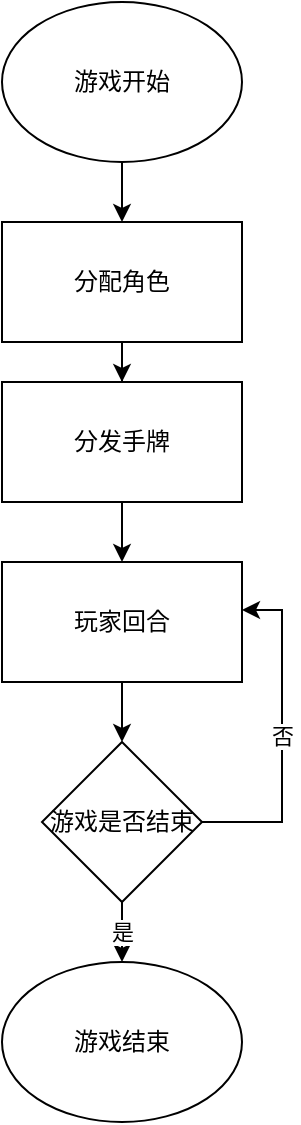 <mxfile version="20.6.2" type="github">
  <diagram id="C5RBs43oDa-KdzZeNtuy" name="游戏主流程">
    <mxGraphModel dx="1422" dy="762" grid="1" gridSize="10" guides="1" tooltips="1" connect="1" arrows="1" fold="1" page="1" pageScale="1" pageWidth="827" pageHeight="1169" math="0" shadow="0">
      <root>
        <mxCell id="WIyWlLk6GJQsqaUBKTNV-0" />
        <mxCell id="WIyWlLk6GJQsqaUBKTNV-1" parent="WIyWlLk6GJQsqaUBKTNV-0" />
        <mxCell id="_uNkih6J6qpBRCYkUTNe-3" value="" style="edgeStyle=orthogonalEdgeStyle;rounded=0;orthogonalLoop=1;jettySize=auto;html=1;" edge="1" parent="WIyWlLk6GJQsqaUBKTNV-1" source="_uNkih6J6qpBRCYkUTNe-0" target="_uNkih6J6qpBRCYkUTNe-2">
          <mxGeometry relative="1" as="geometry" />
        </mxCell>
        <mxCell id="_uNkih6J6qpBRCYkUTNe-0" value="游戏开始" style="ellipse;whiteSpace=wrap;html=1;" vertex="1" parent="WIyWlLk6GJQsqaUBKTNV-1">
          <mxGeometry x="340" y="70" width="120" height="80" as="geometry" />
        </mxCell>
        <mxCell id="_uNkih6J6qpBRCYkUTNe-1" value="游戏结束" style="ellipse;whiteSpace=wrap;html=1;" vertex="1" parent="WIyWlLk6GJQsqaUBKTNV-1">
          <mxGeometry x="340" y="550" width="120" height="80" as="geometry" />
        </mxCell>
        <mxCell id="_uNkih6J6qpBRCYkUTNe-5" value="" style="edgeStyle=orthogonalEdgeStyle;rounded=0;orthogonalLoop=1;jettySize=auto;html=1;" edge="1" parent="WIyWlLk6GJQsqaUBKTNV-1" source="_uNkih6J6qpBRCYkUTNe-2" target="_uNkih6J6qpBRCYkUTNe-4">
          <mxGeometry relative="1" as="geometry" />
        </mxCell>
        <mxCell id="_uNkih6J6qpBRCYkUTNe-2" value="分配角色" style="whiteSpace=wrap;html=1;" vertex="1" parent="WIyWlLk6GJQsqaUBKTNV-1">
          <mxGeometry x="340" y="180" width="120" height="60" as="geometry" />
        </mxCell>
        <mxCell id="_uNkih6J6qpBRCYkUTNe-15" value="" style="edgeStyle=orthogonalEdgeStyle;rounded=0;orthogonalLoop=1;jettySize=auto;html=1;" edge="1" parent="WIyWlLk6GJQsqaUBKTNV-1" source="_uNkih6J6qpBRCYkUTNe-4" target="_uNkih6J6qpBRCYkUTNe-11">
          <mxGeometry relative="1" as="geometry" />
        </mxCell>
        <mxCell id="_uNkih6J6qpBRCYkUTNe-4" value="分发手牌" style="whiteSpace=wrap;html=1;" vertex="1" parent="WIyWlLk6GJQsqaUBKTNV-1">
          <mxGeometry x="340" y="260" width="120" height="60" as="geometry" />
        </mxCell>
        <mxCell id="_uNkih6J6qpBRCYkUTNe-16" value="" style="edgeStyle=orthogonalEdgeStyle;rounded=0;orthogonalLoop=1;jettySize=auto;html=1;" edge="1" parent="WIyWlLk6GJQsqaUBKTNV-1" source="_uNkih6J6qpBRCYkUTNe-11" target="_uNkih6J6qpBRCYkUTNe-14">
          <mxGeometry relative="1" as="geometry" />
        </mxCell>
        <mxCell id="_uNkih6J6qpBRCYkUTNe-11" value="玩家回合" style="whiteSpace=wrap;html=1;" vertex="1" parent="WIyWlLk6GJQsqaUBKTNV-1">
          <mxGeometry x="340" y="350" width="120" height="60" as="geometry" />
        </mxCell>
        <mxCell id="_uNkih6J6qpBRCYkUTNe-17" value="是" style="edgeStyle=orthogonalEdgeStyle;rounded=0;orthogonalLoop=1;jettySize=auto;html=1;" edge="1" parent="WIyWlLk6GJQsqaUBKTNV-1" source="_uNkih6J6qpBRCYkUTNe-14" target="_uNkih6J6qpBRCYkUTNe-1">
          <mxGeometry relative="1" as="geometry" />
        </mxCell>
        <mxCell id="_uNkih6J6qpBRCYkUTNe-18" value="否" style="edgeStyle=orthogonalEdgeStyle;rounded=0;orthogonalLoop=1;jettySize=auto;html=1;entryX=1;entryY=0.4;entryDx=0;entryDy=0;entryPerimeter=0;" edge="1" parent="WIyWlLk6GJQsqaUBKTNV-1" source="_uNkih6J6qpBRCYkUTNe-14" target="_uNkih6J6qpBRCYkUTNe-11">
          <mxGeometry relative="1" as="geometry">
            <Array as="points">
              <mxPoint x="480" y="480" />
              <mxPoint x="480" y="374" />
            </Array>
          </mxGeometry>
        </mxCell>
        <mxCell id="_uNkih6J6qpBRCYkUTNe-14" value="游戏是否结束" style="rhombus;whiteSpace=wrap;html=1;" vertex="1" parent="WIyWlLk6GJQsqaUBKTNV-1">
          <mxGeometry x="360" y="440" width="80" height="80" as="geometry" />
        </mxCell>
      </root>
    </mxGraphModel>
  </diagram>
</mxfile>
